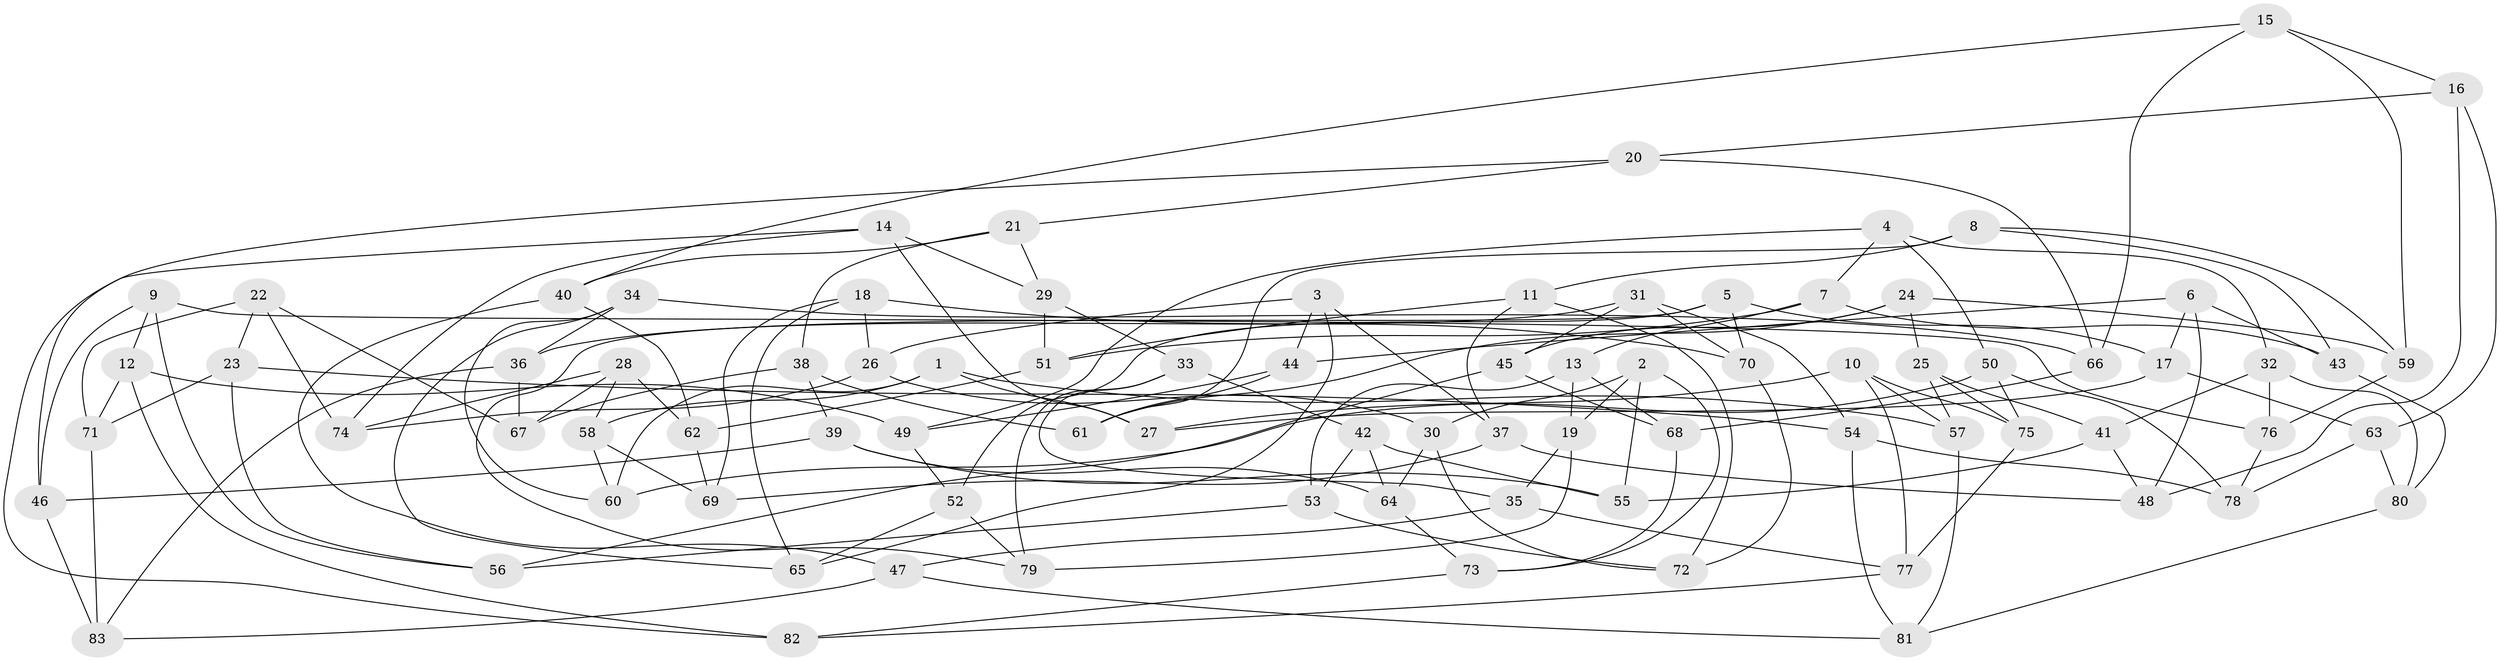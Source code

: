 // Generated by graph-tools (version 1.1) at 2025/37/03/09/25 02:37:59]
// undirected, 83 vertices, 166 edges
graph export_dot {
graph [start="1"]
  node [color=gray90,style=filled];
  1;
  2;
  3;
  4;
  5;
  6;
  7;
  8;
  9;
  10;
  11;
  12;
  13;
  14;
  15;
  16;
  17;
  18;
  19;
  20;
  21;
  22;
  23;
  24;
  25;
  26;
  27;
  28;
  29;
  30;
  31;
  32;
  33;
  34;
  35;
  36;
  37;
  38;
  39;
  40;
  41;
  42;
  43;
  44;
  45;
  46;
  47;
  48;
  49;
  50;
  51;
  52;
  53;
  54;
  55;
  56;
  57;
  58;
  59;
  60;
  61;
  62;
  63;
  64;
  65;
  66;
  67;
  68;
  69;
  70;
  71;
  72;
  73;
  74;
  75;
  76;
  77;
  78;
  79;
  80;
  81;
  82;
  83;
  1 -- 57;
  1 -- 58;
  1 -- 60;
  1 -- 27;
  2 -- 30;
  2 -- 73;
  2 -- 19;
  2 -- 55;
  3 -- 44;
  3 -- 65;
  3 -- 26;
  3 -- 37;
  4 -- 49;
  4 -- 32;
  4 -- 50;
  4 -- 7;
  5 -- 70;
  5 -- 79;
  5 -- 52;
  5 -- 17;
  6 -- 48;
  6 -- 43;
  6 -- 17;
  6 -- 44;
  7 -- 51;
  7 -- 13;
  7 -- 43;
  8 -- 59;
  8 -- 43;
  8 -- 11;
  8 -- 61;
  9 -- 76;
  9 -- 12;
  9 -- 56;
  9 -- 46;
  10 -- 27;
  10 -- 57;
  10 -- 75;
  10 -- 77;
  11 -- 37;
  11 -- 51;
  11 -- 72;
  12 -- 49;
  12 -- 82;
  12 -- 71;
  13 -- 19;
  13 -- 53;
  13 -- 68;
  14 -- 82;
  14 -- 29;
  14 -- 74;
  14 -- 27;
  15 -- 66;
  15 -- 40;
  15 -- 16;
  15 -- 59;
  16 -- 63;
  16 -- 48;
  16 -- 20;
  17 -- 63;
  17 -- 27;
  18 -- 65;
  18 -- 26;
  18 -- 69;
  18 -- 70;
  19 -- 35;
  19 -- 79;
  20 -- 46;
  20 -- 21;
  20 -- 66;
  21 -- 29;
  21 -- 38;
  21 -- 40;
  22 -- 74;
  22 -- 71;
  22 -- 23;
  22 -- 67;
  23 -- 56;
  23 -- 54;
  23 -- 71;
  24 -- 59;
  24 -- 25;
  24 -- 45;
  24 -- 61;
  25 -- 75;
  25 -- 41;
  25 -- 57;
  26 -- 30;
  26 -- 74;
  28 -- 67;
  28 -- 74;
  28 -- 62;
  28 -- 58;
  29 -- 33;
  29 -- 51;
  30 -- 64;
  30 -- 72;
  31 -- 54;
  31 -- 45;
  31 -- 36;
  31 -- 70;
  32 -- 80;
  32 -- 41;
  32 -- 76;
  33 -- 79;
  33 -- 42;
  33 -- 35;
  34 -- 66;
  34 -- 36;
  34 -- 60;
  34 -- 65;
  35 -- 77;
  35 -- 47;
  36 -- 83;
  36 -- 67;
  37 -- 69;
  37 -- 48;
  38 -- 39;
  38 -- 61;
  38 -- 67;
  39 -- 55;
  39 -- 46;
  39 -- 64;
  40 -- 62;
  40 -- 47;
  41 -- 48;
  41 -- 55;
  42 -- 55;
  42 -- 64;
  42 -- 53;
  43 -- 80;
  44 -- 49;
  44 -- 61;
  45 -- 56;
  45 -- 68;
  46 -- 83;
  47 -- 81;
  47 -- 83;
  49 -- 52;
  50 -- 75;
  50 -- 60;
  50 -- 78;
  51 -- 62;
  52 -- 65;
  52 -- 79;
  53 -- 56;
  53 -- 72;
  54 -- 81;
  54 -- 78;
  57 -- 81;
  58 -- 69;
  58 -- 60;
  59 -- 76;
  62 -- 69;
  63 -- 78;
  63 -- 80;
  64 -- 73;
  66 -- 68;
  68 -- 73;
  70 -- 72;
  71 -- 83;
  73 -- 82;
  75 -- 77;
  76 -- 78;
  77 -- 82;
  80 -- 81;
}

